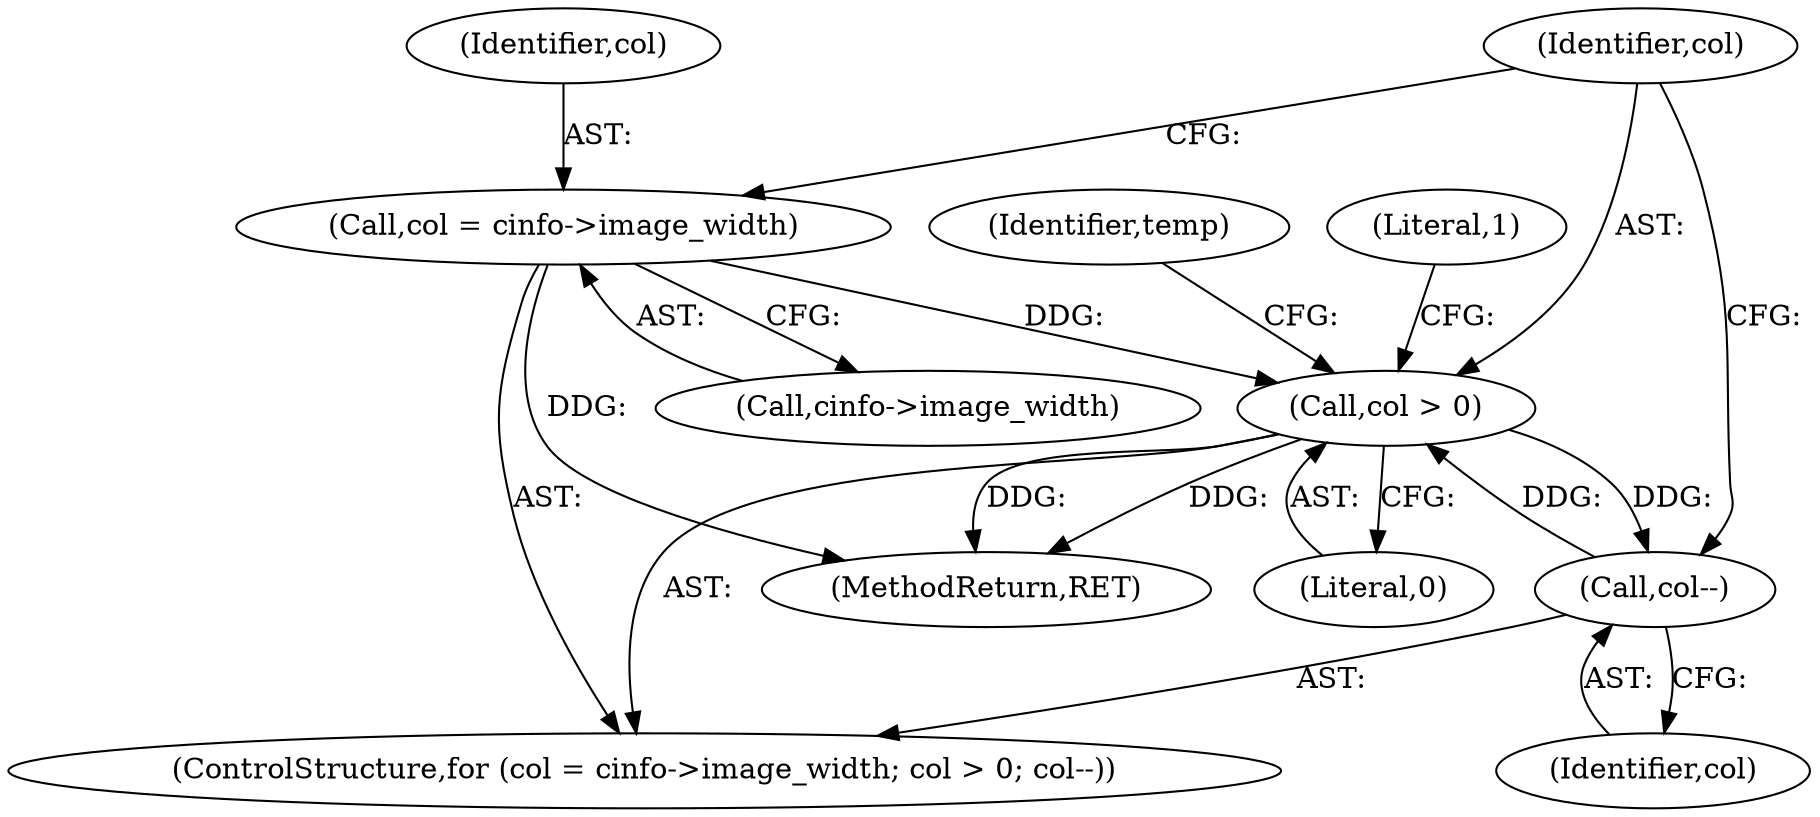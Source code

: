 digraph "0_libjpeg-turbo_9c78a04df4e44ef6487eee99c4258397f4fdca55_2@API" {
"1000158" [label="(Call,col = cinfo->image_width)"];
"1000163" [label="(Call,col > 0)"];
"1000166" [label="(Call,col--)"];
"1000164" [label="(Identifier,col)"];
"1000158" [label="(Call,col = cinfo->image_width)"];
"1000167" [label="(Identifier,col)"];
"1000163" [label="(Call,col > 0)"];
"1000171" [label="(Identifier,temp)"];
"1000157" [label="(ControlStructure,for (col = cinfo->image_width; col > 0; col--))"];
"1000255" [label="(Literal,1)"];
"1000160" [label="(Call,cinfo->image_width)"];
"1000159" [label="(Identifier,col)"];
"1000256" [label="(MethodReturn,RET)"];
"1000165" [label="(Literal,0)"];
"1000166" [label="(Call,col--)"];
"1000158" -> "1000157"  [label="AST: "];
"1000158" -> "1000160"  [label="CFG: "];
"1000159" -> "1000158"  [label="AST: "];
"1000160" -> "1000158"  [label="AST: "];
"1000164" -> "1000158"  [label="CFG: "];
"1000158" -> "1000256"  [label="DDG: "];
"1000158" -> "1000163"  [label="DDG: "];
"1000163" -> "1000157"  [label="AST: "];
"1000163" -> "1000165"  [label="CFG: "];
"1000164" -> "1000163"  [label="AST: "];
"1000165" -> "1000163"  [label="AST: "];
"1000171" -> "1000163"  [label="CFG: "];
"1000255" -> "1000163"  [label="CFG: "];
"1000163" -> "1000256"  [label="DDG: "];
"1000163" -> "1000256"  [label="DDG: "];
"1000166" -> "1000163"  [label="DDG: "];
"1000163" -> "1000166"  [label="DDG: "];
"1000166" -> "1000157"  [label="AST: "];
"1000166" -> "1000167"  [label="CFG: "];
"1000167" -> "1000166"  [label="AST: "];
"1000164" -> "1000166"  [label="CFG: "];
}
